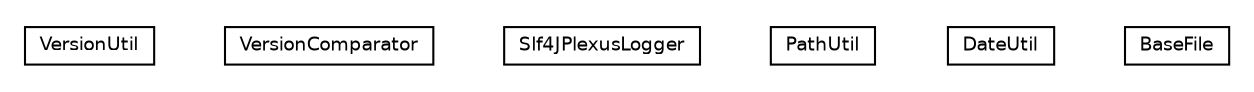 #!/usr/local/bin/dot
#
# Class diagram 
# Generated by UmlGraph version 4.6 (http://www.spinellis.gr/sw/umlgraph)
#

digraph G {
	edge [fontname="Helvetica",fontsize=10,labelfontname="Helvetica",labelfontsize=10];
	node [fontname="Helvetica",fontsize=10,shape=plaintext];
	// org.apache.maven.archiva.common.utils.VersionUtil
	c757 [label=<<table border="0" cellborder="1" cellspacing="0" cellpadding="2" port="p" href="./VersionUtil.html">
		<tr><td><table border="0" cellspacing="0" cellpadding="1">
			<tr><td> VersionUtil </td></tr>
		</table></td></tr>
		</table>>, fontname="Helvetica", fontcolor="black", fontsize=9.0];
	// org.apache.maven.archiva.common.utils.VersionComparator
	c758 [label=<<table border="0" cellborder="1" cellspacing="0" cellpadding="2" port="p" href="./VersionComparator.html">
		<tr><td><table border="0" cellspacing="0" cellpadding="1">
			<tr><td> VersionComparator </td></tr>
		</table></td></tr>
		</table>>, fontname="Helvetica", fontcolor="black", fontsize=9.0];
	// org.apache.maven.archiva.common.utils.Slf4JPlexusLogger
	c759 [label=<<table border="0" cellborder="1" cellspacing="0" cellpadding="2" port="p" href="./Slf4JPlexusLogger.html">
		<tr><td><table border="0" cellspacing="0" cellpadding="1">
			<tr><td> Slf4JPlexusLogger </td></tr>
		</table></td></tr>
		</table>>, fontname="Helvetica", fontcolor="black", fontsize=9.0];
	// org.apache.maven.archiva.common.utils.PathUtil
	c760 [label=<<table border="0" cellborder="1" cellspacing="0" cellpadding="2" port="p" href="./PathUtil.html">
		<tr><td><table border="0" cellspacing="0" cellpadding="1">
			<tr><td> PathUtil </td></tr>
		</table></td></tr>
		</table>>, fontname="Helvetica", fontcolor="black", fontsize=9.0];
	// org.apache.maven.archiva.common.utils.DateUtil
	c761 [label=<<table border="0" cellborder="1" cellspacing="0" cellpadding="2" port="p" href="./DateUtil.html">
		<tr><td><table border="0" cellspacing="0" cellpadding="1">
			<tr><td> DateUtil </td></tr>
		</table></td></tr>
		</table>>, fontname="Helvetica", fontcolor="black", fontsize=9.0];
	// org.apache.maven.archiva.common.utils.BaseFile
	c762 [label=<<table border="0" cellborder="1" cellspacing="0" cellpadding="2" port="p" href="./BaseFile.html">
		<tr><td><table border="0" cellspacing="0" cellpadding="1">
			<tr><td> BaseFile </td></tr>
		</table></td></tr>
		</table>>, fontname="Helvetica", fontcolor="black", fontsize=9.0];
}

